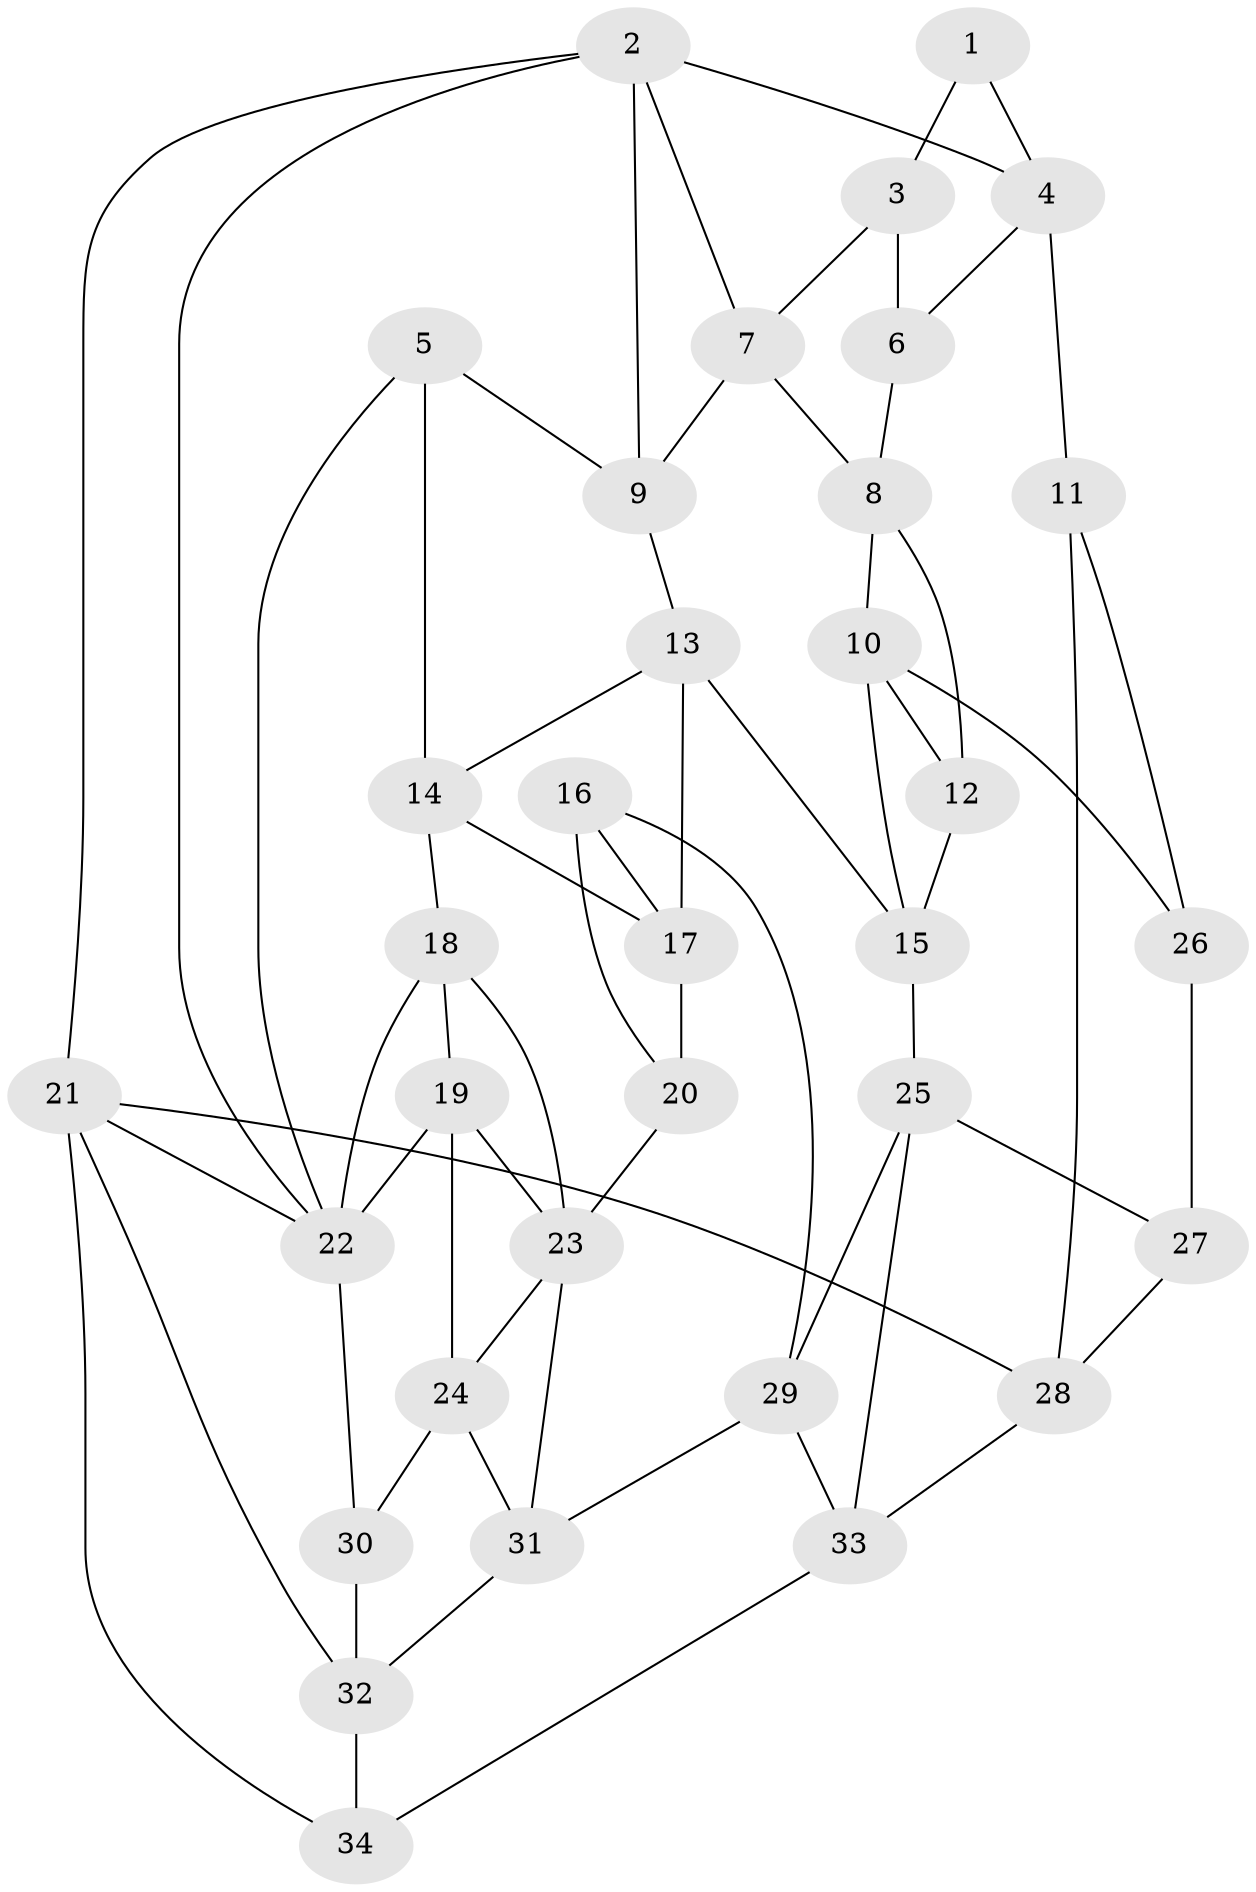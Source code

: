 // original degree distribution, {3: 0.029850746268656716, 5: 0.5671641791044776, 4: 0.22388059701492538, 6: 0.1791044776119403}
// Generated by graph-tools (version 1.1) at 2025/27/03/09/25 03:27:05]
// undirected, 34 vertices, 64 edges
graph export_dot {
graph [start="1"]
  node [color=gray90,style=filled];
  1;
  2;
  3;
  4;
  5;
  6;
  7;
  8;
  9;
  10;
  11;
  12;
  13;
  14;
  15;
  16;
  17;
  18;
  19;
  20;
  21;
  22;
  23;
  24;
  25;
  26;
  27;
  28;
  29;
  30;
  31;
  32;
  33;
  34;
  1 -- 3 [weight=1.0];
  1 -- 4 [weight=1.0];
  2 -- 4 [weight=1.0];
  2 -- 7 [weight=1.0];
  2 -- 9 [weight=1.0];
  2 -- 21 [weight=1.0];
  2 -- 22 [weight=1.0];
  3 -- 6 [weight=2.0];
  3 -- 7 [weight=1.0];
  4 -- 6 [weight=1.0];
  4 -- 11 [weight=2.0];
  5 -- 9 [weight=1.0];
  5 -- 14 [weight=1.0];
  5 -- 22 [weight=1.0];
  6 -- 8 [weight=1.0];
  7 -- 8 [weight=1.0];
  7 -- 9 [weight=1.0];
  8 -- 10 [weight=1.0];
  8 -- 12 [weight=1.0];
  9 -- 13 [weight=1.0];
  10 -- 12 [weight=1.0];
  10 -- 15 [weight=1.0];
  10 -- 26 [weight=1.0];
  11 -- 26 [weight=1.0];
  11 -- 28 [weight=1.0];
  12 -- 15 [weight=1.0];
  13 -- 14 [weight=1.0];
  13 -- 15 [weight=1.0];
  13 -- 17 [weight=1.0];
  14 -- 17 [weight=1.0];
  14 -- 18 [weight=1.0];
  15 -- 25 [weight=1.0];
  16 -- 17 [weight=1.0];
  16 -- 20 [weight=1.0];
  16 -- 29 [weight=1.0];
  17 -- 20 [weight=1.0];
  18 -- 19 [weight=1.0];
  18 -- 22 [weight=1.0];
  18 -- 23 [weight=1.0];
  19 -- 22 [weight=1.0];
  19 -- 23 [weight=1.0];
  19 -- 24 [weight=1.0];
  20 -- 23 [weight=2.0];
  21 -- 22 [weight=1.0];
  21 -- 28 [weight=1.0];
  21 -- 32 [weight=1.0];
  21 -- 34 [weight=1.0];
  22 -- 30 [weight=1.0];
  23 -- 24 [weight=1.0];
  23 -- 31 [weight=1.0];
  24 -- 30 [weight=1.0];
  24 -- 31 [weight=1.0];
  25 -- 27 [weight=1.0];
  25 -- 29 [weight=1.0];
  25 -- 33 [weight=1.0];
  26 -- 27 [weight=2.0];
  27 -- 28 [weight=1.0];
  28 -- 33 [weight=1.0];
  29 -- 31 [weight=1.0];
  29 -- 33 [weight=1.0];
  30 -- 32 [weight=1.0];
  31 -- 32 [weight=1.0];
  32 -- 34 [weight=1.0];
  33 -- 34 [weight=1.0];
}
